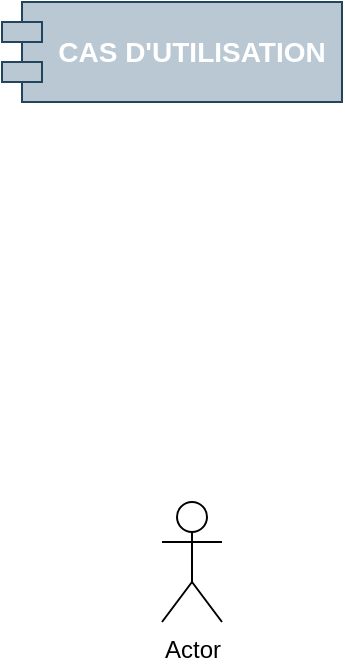 <mxfile version="24.7.6">
  <diagram name="Page-1" id="xSsWnWOYuInUAKU0IP5L">
    <mxGraphModel dx="1434" dy="746" grid="1" gridSize="10" guides="1" tooltips="1" connect="1" arrows="1" fold="1" page="1" pageScale="1" pageWidth="827" pageHeight="1169" math="0" shadow="0">
      <root>
        <mxCell id="0" />
        <mxCell id="1" parent="0" />
        <mxCell id="7M7bJ6c1Jg54Ehi1CCmJ-1" value="Actor" style="shape=umlActor;verticalLabelPosition=bottom;verticalAlign=top;html=1;" vertex="1" parent="1">
          <mxGeometry x="90" y="260" width="30" height="60" as="geometry" />
        </mxCell>
        <mxCell id="7M7bJ6c1Jg54Ehi1CCmJ-2" value="&lt;div style=&quot;font-size: 14px;&quot;&gt;&lt;span style=&quot;background-color: initial;&quot;&gt;CAS D&#39;UTILISATION&lt;/span&gt;&lt;br&gt;&lt;/div&gt;" style="shape=module;align=left;spacingLeft=20;align=center;verticalAlign=middle;whiteSpace=wrap;html=1;fillColor=#bac8d3;strokeColor=#23445d;fontStyle=1;fontColor=#ffffff;fontSize=14;" vertex="1" parent="1">
          <mxGeometry x="10" y="10" width="170" height="50" as="geometry" />
        </mxCell>
      </root>
    </mxGraphModel>
  </diagram>
</mxfile>
